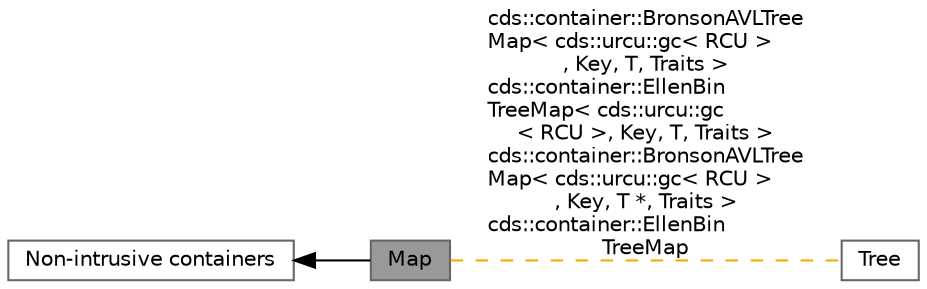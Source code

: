 digraph "Map"
{
 // LATEX_PDF_SIZE
  bgcolor="transparent";
  edge [fontname=Helvetica,fontsize=10,labelfontname=Helvetica,labelfontsize=10];
  node [fontname=Helvetica,fontsize=10,shape=box,height=0.2,width=0.4];
  rankdir=LR;
  Node2 [id="Node000002",label="Non-intrusive containers",height=0.2,width=0.4,color="grey40", fillcolor="white", style="filled",URL="$group__cds__nonintrusive__containers.html",tooltip=" "];
  Node1 [id="Node000001",label="Map",height=0.2,width=0.4,color="gray40", fillcolor="grey60", style="filled", fontcolor="black",tooltip=" "];
  Node3 [id="Node000003",label="Tree",height=0.2,width=0.4,color="grey40", fillcolor="white", style="filled",URL="$group__cds__nonintrusive__tree.html",tooltip=" "];
  Node2->Node1 [shape=plaintext, dir="back", style="solid"];
  Node1->Node3 [shape=plaintext, label="cds::container::BronsonAVLTree\lMap\< cds::urcu::gc\< RCU \>\l, Key, T, Traits \>\ncds::container::EllenBin\lTreeMap\< cds::urcu::gc\l\< RCU \>, Key, T, Traits \>\ncds::container::BronsonAVLTree\lMap\< cds::urcu::gc\< RCU \>\l, Key, T *, Traits \>\ncds::container::EllenBin\lTreeMap", color="orange", dir="none", style="dashed"];
}
